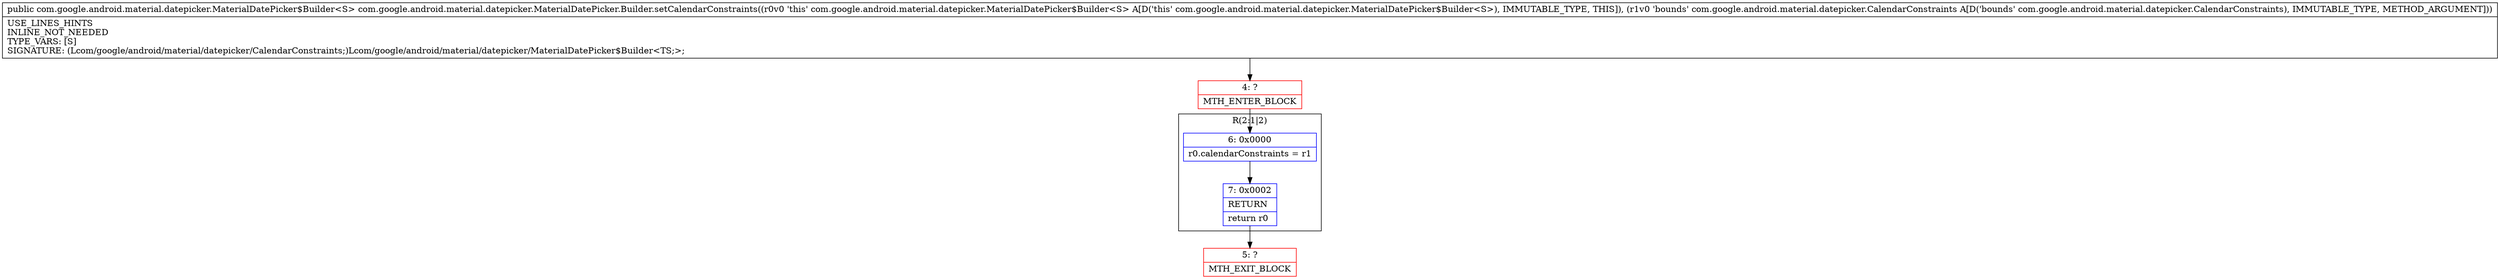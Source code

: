 digraph "CFG forcom.google.android.material.datepicker.MaterialDatePicker.Builder.setCalendarConstraints(Lcom\/google\/android\/material\/datepicker\/CalendarConstraints;)Lcom\/google\/android\/material\/datepicker\/MaterialDatePicker$Builder;" {
subgraph cluster_Region_2006176329 {
label = "R(2:1|2)";
node [shape=record,color=blue];
Node_6 [shape=record,label="{6\:\ 0x0000|r0.calendarConstraints = r1\l}"];
Node_7 [shape=record,label="{7\:\ 0x0002|RETURN\l|return r0\l}"];
}
Node_4 [shape=record,color=red,label="{4\:\ ?|MTH_ENTER_BLOCK\l}"];
Node_5 [shape=record,color=red,label="{5\:\ ?|MTH_EXIT_BLOCK\l}"];
MethodNode[shape=record,label="{public com.google.android.material.datepicker.MaterialDatePicker$Builder\<S\> com.google.android.material.datepicker.MaterialDatePicker.Builder.setCalendarConstraints((r0v0 'this' com.google.android.material.datepicker.MaterialDatePicker$Builder\<S\> A[D('this' com.google.android.material.datepicker.MaterialDatePicker$Builder\<S\>), IMMUTABLE_TYPE, THIS]), (r1v0 'bounds' com.google.android.material.datepicker.CalendarConstraints A[D('bounds' com.google.android.material.datepicker.CalendarConstraints), IMMUTABLE_TYPE, METHOD_ARGUMENT]))  | USE_LINES_HINTS\lINLINE_NOT_NEEDED\lTYPE_VARS: [S]\lSIGNATURE: (Lcom\/google\/android\/material\/datepicker\/CalendarConstraints;)Lcom\/google\/android\/material\/datepicker\/MaterialDatePicker$Builder\<TS;\>;\l}"];
MethodNode -> Node_4;Node_6 -> Node_7;
Node_7 -> Node_5;
Node_4 -> Node_6;
}

